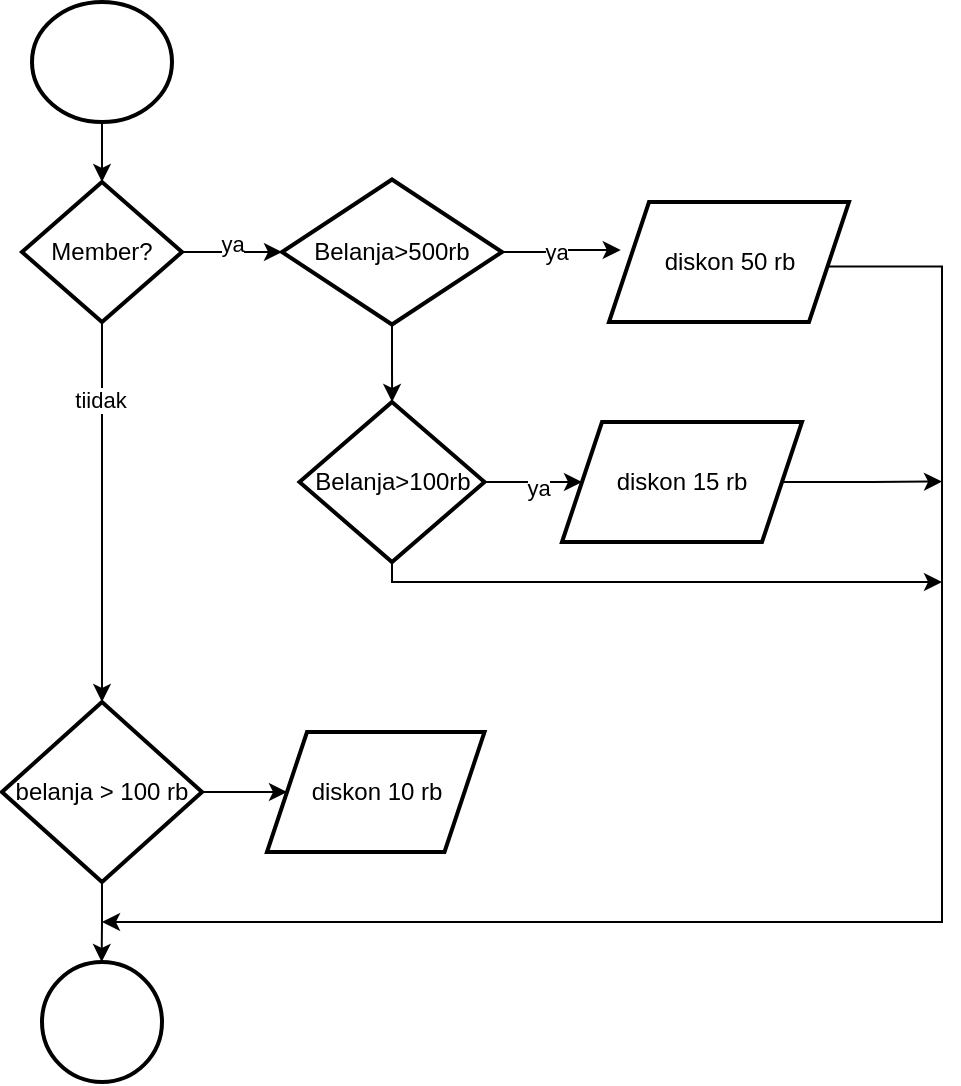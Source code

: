<mxfile version="22.1.11" type="github">
  <diagram name="Halaman-1" id="StjWQaLphuSyZI3RKeuq">
    <mxGraphModel dx="1059" dy="595" grid="1" gridSize="10" guides="1" tooltips="1" connect="1" arrows="1" fold="1" page="1" pageScale="1" pageWidth="827" pageHeight="1169" math="0" shadow="0">
      <root>
        <mxCell id="0" />
        <mxCell id="1" parent="0" />
        <mxCell id="ywIvq3vyzfR6i53uHoId-2" style="edgeStyle=orthogonalEdgeStyle;rounded=0;orthogonalLoop=1;jettySize=auto;html=1;" edge="1" parent="1" source="ywIvq3vyzfR6i53uHoId-1" target="ywIvq3vyzfR6i53uHoId-3">
          <mxGeometry relative="1" as="geometry">
            <mxPoint x="100" y="100" as="targetPoint" />
          </mxGeometry>
        </mxCell>
        <mxCell id="ywIvq3vyzfR6i53uHoId-1" value="" style="strokeWidth=2;html=1;shape=mxgraph.flowchart.start_2;whiteSpace=wrap;" vertex="1" parent="1">
          <mxGeometry x="65" y="10" width="70" height="60" as="geometry" />
        </mxCell>
        <mxCell id="ywIvq3vyzfR6i53uHoId-5" style="edgeStyle=orthogonalEdgeStyle;rounded=0;orthogonalLoop=1;jettySize=auto;html=1;" edge="1" parent="1" source="ywIvq3vyzfR6i53uHoId-3" target="ywIvq3vyzfR6i53uHoId-6">
          <mxGeometry relative="1" as="geometry">
            <mxPoint x="220" y="135" as="targetPoint" />
          </mxGeometry>
        </mxCell>
        <mxCell id="ywIvq3vyzfR6i53uHoId-39" value="ya" style="edgeLabel;html=1;align=center;verticalAlign=middle;resizable=0;points=[];" vertex="1" connectable="0" parent="ywIvq3vyzfR6i53uHoId-5">
          <mxGeometry x="-0.013" y="4" relative="1" as="geometry">
            <mxPoint as="offset" />
          </mxGeometry>
        </mxCell>
        <mxCell id="ywIvq3vyzfR6i53uHoId-19" style="edgeStyle=orthogonalEdgeStyle;rounded=0;orthogonalLoop=1;jettySize=auto;html=1;exitX=0.5;exitY=1;exitDx=0;exitDy=0;exitPerimeter=0;" edge="1" parent="1" source="ywIvq3vyzfR6i53uHoId-3">
          <mxGeometry relative="1" as="geometry">
            <mxPoint x="100" y="360" as="targetPoint" />
          </mxGeometry>
        </mxCell>
        <mxCell id="ywIvq3vyzfR6i53uHoId-38" value="tiidak" style="edgeLabel;html=1;align=center;verticalAlign=middle;resizable=0;points=[];" vertex="1" connectable="0" parent="ywIvq3vyzfR6i53uHoId-19">
          <mxGeometry x="-0.597" y="-1" relative="1" as="geometry">
            <mxPoint as="offset" />
          </mxGeometry>
        </mxCell>
        <mxCell id="ywIvq3vyzfR6i53uHoId-3" value="Member?" style="strokeWidth=2;html=1;shape=mxgraph.flowchart.decision;whiteSpace=wrap;" vertex="1" parent="1">
          <mxGeometry x="60" y="100" width="80" height="70" as="geometry" />
        </mxCell>
        <mxCell id="ywIvq3vyzfR6i53uHoId-7" style="edgeStyle=orthogonalEdgeStyle;rounded=0;orthogonalLoop=1;jettySize=auto;html=1;" edge="1" parent="1" source="ywIvq3vyzfR6i53uHoId-6" target="ywIvq3vyzfR6i53uHoId-8">
          <mxGeometry relative="1" as="geometry">
            <mxPoint x="245" y="220" as="targetPoint" />
          </mxGeometry>
        </mxCell>
        <mxCell id="ywIvq3vyzfR6i53uHoId-6" value="Belanja&amp;gt;500rb" style="strokeWidth=2;html=1;shape=mxgraph.flowchart.decision;whiteSpace=wrap;" vertex="1" parent="1">
          <mxGeometry x="190" y="98.75" width="110" height="72.5" as="geometry" />
        </mxCell>
        <mxCell id="ywIvq3vyzfR6i53uHoId-12" value="" style="edgeStyle=orthogonalEdgeStyle;rounded=0;orthogonalLoop=1;jettySize=auto;html=1;" edge="1" parent="1" source="ywIvq3vyzfR6i53uHoId-8" target="ywIvq3vyzfR6i53uHoId-11">
          <mxGeometry relative="1" as="geometry" />
        </mxCell>
        <mxCell id="ywIvq3vyzfR6i53uHoId-41" value="ya" style="edgeLabel;html=1;align=center;verticalAlign=middle;resizable=0;points=[];" vertex="1" connectable="0" parent="ywIvq3vyzfR6i53uHoId-12">
          <mxGeometry x="0.101" y="-3" relative="1" as="geometry">
            <mxPoint x="1" as="offset" />
          </mxGeometry>
        </mxCell>
        <mxCell id="ywIvq3vyzfR6i53uHoId-35" style="edgeStyle=orthogonalEdgeStyle;rounded=0;orthogonalLoop=1;jettySize=auto;html=1;exitX=0.5;exitY=1;exitDx=0;exitDy=0;exitPerimeter=0;" edge="1" parent="1" source="ywIvq3vyzfR6i53uHoId-8">
          <mxGeometry relative="1" as="geometry">
            <mxPoint x="520" y="300" as="targetPoint" />
            <mxPoint x="250" y="300" as="sourcePoint" />
            <Array as="points">
              <mxPoint x="245" y="300" />
              <mxPoint x="515" y="300" />
            </Array>
          </mxGeometry>
        </mxCell>
        <mxCell id="ywIvq3vyzfR6i53uHoId-8" value="Belanja&amp;gt;100rb" style="strokeWidth=2;html=1;shape=mxgraph.flowchart.decision;whiteSpace=wrap;" vertex="1" parent="1">
          <mxGeometry x="198.75" y="210" width="92.5" height="80" as="geometry" />
        </mxCell>
        <mxCell id="ywIvq3vyzfR6i53uHoId-34" style="edgeStyle=orthogonalEdgeStyle;rounded=0;orthogonalLoop=1;jettySize=auto;html=1;exitX=1;exitY=0.5;exitDx=0;exitDy=0;" edge="1" parent="1" source="ywIvq3vyzfR6i53uHoId-11">
          <mxGeometry relative="1" as="geometry">
            <mxPoint x="520" y="249.765" as="targetPoint" />
          </mxGeometry>
        </mxCell>
        <mxCell id="ywIvq3vyzfR6i53uHoId-11" value="diskon 15 rb" style="shape=parallelogram;perimeter=parallelogramPerimeter;whiteSpace=wrap;html=1;fixedSize=1;strokeWidth=2;" vertex="1" parent="1">
          <mxGeometry x="330" y="220" width="120" height="60" as="geometry" />
        </mxCell>
        <mxCell id="ywIvq3vyzfR6i53uHoId-31" style="edgeStyle=orthogonalEdgeStyle;rounded=0;orthogonalLoop=1;jettySize=auto;html=1;exitX=1;exitY=0.5;exitDx=0;exitDy=0;" edge="1" parent="1">
          <mxGeometry relative="1" as="geometry">
            <mxPoint x="100" y="470" as="targetPoint" />
            <mxPoint x="463.5" y="142.25" as="sourcePoint" />
            <Array as="points">
              <mxPoint x="520" y="142" />
              <mxPoint x="520" y="470" />
            </Array>
          </mxGeometry>
        </mxCell>
        <mxCell id="ywIvq3vyzfR6i53uHoId-14" value="diskon 50 rb" style="shape=parallelogram;perimeter=parallelogramPerimeter;whiteSpace=wrap;html=1;fixedSize=1;strokeWidth=2;" vertex="1" parent="1">
          <mxGeometry x="353.5" y="110" width="120" height="60" as="geometry" />
        </mxCell>
        <mxCell id="ywIvq3vyzfR6i53uHoId-16" style="edgeStyle=orthogonalEdgeStyle;rounded=0;orthogonalLoop=1;jettySize=auto;html=1;exitX=1;exitY=0.5;exitDx=0;exitDy=0;exitPerimeter=0;entryX=0.049;entryY=0.4;entryDx=0;entryDy=0;entryPerimeter=0;" edge="1" parent="1" source="ywIvq3vyzfR6i53uHoId-6" target="ywIvq3vyzfR6i53uHoId-14">
          <mxGeometry relative="1" as="geometry" />
        </mxCell>
        <mxCell id="ywIvq3vyzfR6i53uHoId-40" value="ya" style="edgeLabel;html=1;align=center;verticalAlign=middle;resizable=0;points=[];" vertex="1" connectable="0" parent="ywIvq3vyzfR6i53uHoId-16">
          <mxGeometry x="-0.113" relative="1" as="geometry">
            <mxPoint as="offset" />
          </mxGeometry>
        </mxCell>
        <mxCell id="ywIvq3vyzfR6i53uHoId-24" style="edgeStyle=orthogonalEdgeStyle;rounded=0;orthogonalLoop=1;jettySize=auto;html=1;exitX=0.5;exitY=1;exitDx=0;exitDy=0;exitPerimeter=0;" edge="1" parent="1" source="ywIvq3vyzfR6i53uHoId-21">
          <mxGeometry relative="1" as="geometry">
            <mxPoint x="99.818" y="490" as="targetPoint" />
          </mxGeometry>
        </mxCell>
        <mxCell id="ywIvq3vyzfR6i53uHoId-27" style="edgeStyle=orthogonalEdgeStyle;rounded=0;orthogonalLoop=1;jettySize=auto;html=1;exitX=1;exitY=0.5;exitDx=0;exitDy=0;exitPerimeter=0;entryX=0;entryY=0.5;entryDx=0;entryDy=0;" edge="1" parent="1" source="ywIvq3vyzfR6i53uHoId-21" target="ywIvq3vyzfR6i53uHoId-23">
          <mxGeometry relative="1" as="geometry" />
        </mxCell>
        <mxCell id="ywIvq3vyzfR6i53uHoId-21" value="belanja &amp;gt; 100 rb" style="strokeWidth=2;html=1;shape=mxgraph.flowchart.decision;whiteSpace=wrap;" vertex="1" parent="1">
          <mxGeometry x="50" y="360" width="100" height="90" as="geometry" />
        </mxCell>
        <mxCell id="ywIvq3vyzfR6i53uHoId-23" value="diskon 10 rb" style="shape=parallelogram;perimeter=parallelogramPerimeter;whiteSpace=wrap;html=1;fixedSize=1;strokeWidth=2;" vertex="1" parent="1">
          <mxGeometry x="182.5" y="375" width="108.75" height="60" as="geometry" />
        </mxCell>
        <mxCell id="ywIvq3vyzfR6i53uHoId-26" value="" style="strokeWidth=2;html=1;shape=mxgraph.flowchart.start_1;whiteSpace=wrap;" vertex="1" parent="1">
          <mxGeometry x="70" y="490" width="60" height="60" as="geometry" />
        </mxCell>
      </root>
    </mxGraphModel>
  </diagram>
</mxfile>
